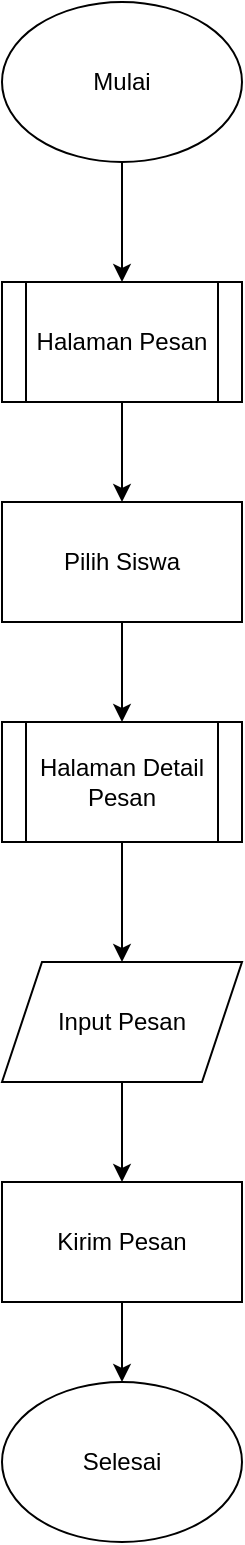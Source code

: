 <mxfile version="24.7.8">
  <diagram name="Page-1" id="T3CE77xROmj0Q3ps77HQ">
    <mxGraphModel dx="780" dy="496" grid="1" gridSize="10" guides="1" tooltips="1" connect="1" arrows="1" fold="1" page="1" pageScale="1" pageWidth="850" pageHeight="1100" math="0" shadow="0">
      <root>
        <mxCell id="0" />
        <mxCell id="1" parent="0" />
        <mxCell id="faQm33EsQPKcjgNFkxqq-3" value="" style="edgeStyle=orthogonalEdgeStyle;rounded=0;orthogonalLoop=1;jettySize=auto;html=1;" edge="1" parent="1" source="faQm33EsQPKcjgNFkxqq-1" target="faQm33EsQPKcjgNFkxqq-2">
          <mxGeometry relative="1" as="geometry" />
        </mxCell>
        <mxCell id="faQm33EsQPKcjgNFkxqq-1" value="Mulai" style="ellipse;whiteSpace=wrap;html=1;" vertex="1" parent="1">
          <mxGeometry x="340" y="220" width="120" height="80" as="geometry" />
        </mxCell>
        <mxCell id="faQm33EsQPKcjgNFkxqq-5" value="" style="edgeStyle=orthogonalEdgeStyle;rounded=0;orthogonalLoop=1;jettySize=auto;html=1;" edge="1" parent="1" source="faQm33EsQPKcjgNFkxqq-2" target="faQm33EsQPKcjgNFkxqq-4">
          <mxGeometry relative="1" as="geometry" />
        </mxCell>
        <mxCell id="faQm33EsQPKcjgNFkxqq-2" value="Halaman Pesan" style="shape=process;whiteSpace=wrap;html=1;backgroundOutline=1;" vertex="1" parent="1">
          <mxGeometry x="340" y="360" width="120" height="60" as="geometry" />
        </mxCell>
        <mxCell id="faQm33EsQPKcjgNFkxqq-7" value="" style="edgeStyle=orthogonalEdgeStyle;rounded=0;orthogonalLoop=1;jettySize=auto;html=1;" edge="1" parent="1" source="faQm33EsQPKcjgNFkxqq-4" target="faQm33EsQPKcjgNFkxqq-6">
          <mxGeometry relative="1" as="geometry" />
        </mxCell>
        <mxCell id="faQm33EsQPKcjgNFkxqq-4" value="Pilih Siswa" style="whiteSpace=wrap;html=1;" vertex="1" parent="1">
          <mxGeometry x="340" y="470" width="120" height="60" as="geometry" />
        </mxCell>
        <mxCell id="faQm33EsQPKcjgNFkxqq-9" value="" style="edgeStyle=orthogonalEdgeStyle;rounded=0;orthogonalLoop=1;jettySize=auto;html=1;" edge="1" parent="1" source="faQm33EsQPKcjgNFkxqq-6" target="faQm33EsQPKcjgNFkxqq-8">
          <mxGeometry relative="1" as="geometry" />
        </mxCell>
        <mxCell id="faQm33EsQPKcjgNFkxqq-6" value="Halaman Detail Pesan" style="shape=process;whiteSpace=wrap;html=1;backgroundOutline=1;" vertex="1" parent="1">
          <mxGeometry x="340" y="580" width="120" height="60" as="geometry" />
        </mxCell>
        <mxCell id="faQm33EsQPKcjgNFkxqq-11" value="" style="edgeStyle=orthogonalEdgeStyle;rounded=0;orthogonalLoop=1;jettySize=auto;html=1;" edge="1" parent="1" source="faQm33EsQPKcjgNFkxqq-8" target="faQm33EsQPKcjgNFkxqq-10">
          <mxGeometry relative="1" as="geometry" />
        </mxCell>
        <mxCell id="faQm33EsQPKcjgNFkxqq-8" value="Input Pesan" style="shape=parallelogram;perimeter=parallelogramPerimeter;whiteSpace=wrap;html=1;fixedSize=1;" vertex="1" parent="1">
          <mxGeometry x="340" y="700" width="120" height="60" as="geometry" />
        </mxCell>
        <mxCell id="faQm33EsQPKcjgNFkxqq-13" value="" style="edgeStyle=orthogonalEdgeStyle;rounded=0;orthogonalLoop=1;jettySize=auto;html=1;" edge="1" parent="1" source="faQm33EsQPKcjgNFkxqq-10" target="faQm33EsQPKcjgNFkxqq-12">
          <mxGeometry relative="1" as="geometry" />
        </mxCell>
        <mxCell id="faQm33EsQPKcjgNFkxqq-10" value="Kirim Pesan" style="whiteSpace=wrap;html=1;" vertex="1" parent="1">
          <mxGeometry x="340" y="810" width="120" height="60" as="geometry" />
        </mxCell>
        <mxCell id="faQm33EsQPKcjgNFkxqq-12" value="Selesai" style="ellipse;whiteSpace=wrap;html=1;" vertex="1" parent="1">
          <mxGeometry x="340" y="910" width="120" height="80" as="geometry" />
        </mxCell>
      </root>
    </mxGraphModel>
  </diagram>
</mxfile>
